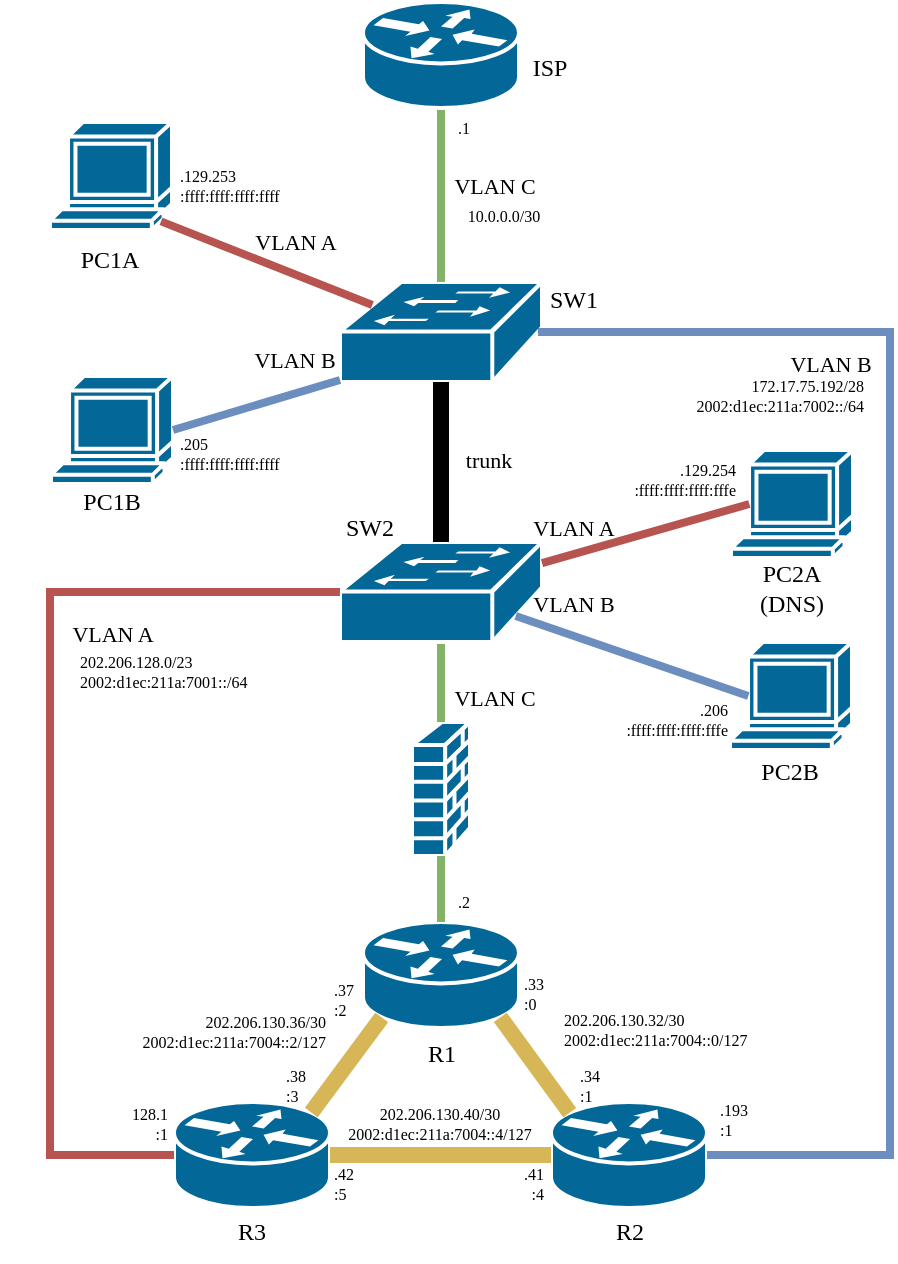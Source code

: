 <mxfile version="24.8.6">
  <diagram name="Page-1" id="UBjkGbZET5Lv1JTolCky">
    <mxGraphModel dx="1434" dy="748" grid="1" gridSize="10" guides="1" tooltips="1" connect="1" arrows="1" fold="1" page="1" pageScale="1" pageWidth="850" pageHeight="1100" math="0" shadow="0">
      <root>
        <mxCell id="0" />
        <mxCell id="1" parent="0" />
        <mxCell id="RO7NXUbX2Oa07JmIQVYZ-1" value="" style="shape=mxgraph.cisco.switches.workgroup_switch;sketch=0;html=1;pointerEvents=1;dashed=0;fillColor=#036897;strokeColor=#ffffff;strokeWidth=2;verticalLabelPosition=bottom;verticalAlign=top;align=center;outlineConnect=0;fontFamily=Iosevka NF;" parent="1" vertex="1">
          <mxGeometry x="375" y="270" width="101" height="50" as="geometry" />
        </mxCell>
        <mxCell id="RO7NXUbX2Oa07JmIQVYZ-2" value="" style="shape=mxgraph.cisco.routers.router;sketch=0;html=1;pointerEvents=1;dashed=0;fillColor=#036897;strokeColor=#ffffff;strokeWidth=2;verticalLabelPosition=bottom;verticalAlign=top;align=center;outlineConnect=0;fontFamily=Iosevka NF;" parent="1" vertex="1">
          <mxGeometry x="386.5" y="590" width="78" height="53" as="geometry" />
        </mxCell>
        <mxCell id="RO7NXUbX2Oa07JmIQVYZ-3" value="" style="shape=mxgraph.cisco.security.firewall;sketch=0;html=1;pointerEvents=1;dashed=0;fillColor=#036897;strokeColor=#ffffff;strokeWidth=2;verticalLabelPosition=bottom;verticalAlign=top;align=center;outlineConnect=0;fontFamily=Iosevka NF;" parent="1" vertex="1">
          <mxGeometry x="411" y="490" width="29" height="67" as="geometry" />
        </mxCell>
        <mxCell id="RO7NXUbX2Oa07JmIQVYZ-4" value="" style="shape=mxgraph.cisco.computers_and_peripherals.terminal;sketch=0;html=1;pointerEvents=1;dashed=0;fillColor=#036897;strokeColor=#ffffff;strokeWidth=2;verticalLabelPosition=bottom;verticalAlign=top;align=center;outlineConnect=0;fontFamily=Iosevka NF;" parent="1" vertex="1">
          <mxGeometry x="230.5" y="317" width="61" height="54" as="geometry" />
        </mxCell>
        <mxCell id="RO7NXUbX2Oa07JmIQVYZ-5" style="edgeStyle=orthogonalEdgeStyle;rounded=0;orthogonalLoop=1;jettySize=auto;html=1;endArrow=none;endFill=0;fillColor=#d5e8d4;strokeColor=#82b366;strokeWidth=4;fontFamily=Iosevka NF;" parent="1" source="RO7NXUbX2Oa07JmIQVYZ-7" target="RO7NXUbX2Oa07JmIQVYZ-3" edge="1">
          <mxGeometry relative="1" as="geometry" />
        </mxCell>
        <mxCell id="RO7NXUbX2Oa07JmIQVYZ-6" value="&lt;div&gt;VLAN C&lt;/div&gt;" style="edgeLabel;html=1;align=center;verticalAlign=middle;resizable=0;points=[];labelBackgroundColor=none;fontFamily=Iosevka NF;" parent="RO7NXUbX2Oa07JmIQVYZ-5" vertex="1" connectable="0">
          <mxGeometry x="0.252" relative="1" as="geometry">
            <mxPoint x="26" y="3" as="offset" />
          </mxGeometry>
        </mxCell>
        <mxCell id="RO7NXUbX2Oa07JmIQVYZ-7" value="" style="shape=mxgraph.cisco.switches.workgroup_switch;sketch=0;html=1;pointerEvents=1;dashed=0;fillColor=#036897;strokeColor=#ffffff;strokeWidth=2;verticalLabelPosition=bottom;verticalAlign=top;align=center;outlineConnect=0;fontFamily=Iosevka NF;" parent="1" vertex="1">
          <mxGeometry x="375" y="400" width="101" height="50" as="geometry" />
        </mxCell>
        <mxCell id="RO7NXUbX2Oa07JmIQVYZ-8" value="" style="shape=mxgraph.cisco.routers.router;sketch=0;html=1;pointerEvents=1;dashed=0;fillColor=#036897;strokeColor=#ffffff;strokeWidth=2;verticalLabelPosition=bottom;verticalAlign=top;align=center;outlineConnect=0;fontFamily=Iosevka NF;" parent="1" vertex="1">
          <mxGeometry x="480.5" y="680" width="78" height="53" as="geometry" />
        </mxCell>
        <mxCell id="RO7NXUbX2Oa07JmIQVYZ-9" value="" style="shape=mxgraph.cisco.routers.router;sketch=0;html=1;pointerEvents=1;dashed=0;fillColor=#036897;strokeColor=#ffffff;strokeWidth=2;verticalLabelPosition=bottom;verticalAlign=top;align=center;outlineConnect=0;fontFamily=Iosevka NF;" parent="1" vertex="1">
          <mxGeometry x="292" y="680" width="78" height="53" as="geometry" />
        </mxCell>
        <mxCell id="RO7NXUbX2Oa07JmIQVYZ-10" value="" style="shape=mxgraph.cisco.computers_and_peripherals.terminal;sketch=0;html=1;pointerEvents=1;dashed=0;fillColor=#036897;strokeColor=#ffffff;strokeWidth=2;verticalLabelPosition=bottom;verticalAlign=top;align=center;outlineConnect=0;fontFamily=Iosevka NF;" parent="1" vertex="1">
          <mxGeometry x="570.5" y="354" width="61" height="54" as="geometry" />
        </mxCell>
        <mxCell id="RO7NXUbX2Oa07JmIQVYZ-11" value="&lt;div&gt;&lt;br&gt;&lt;/div&gt;&lt;div&gt;&lt;br&gt;&lt;/div&gt;" style="shape=mxgraph.cisco.computers_and_peripherals.terminal;sketch=0;html=1;pointerEvents=1;dashed=0;fillColor=#036897;strokeColor=#ffffff;strokeWidth=2;verticalLabelPosition=bottom;verticalAlign=top;align=center;outlineConnect=0;fontFamily=Iosevka NF;" parent="1" vertex="1">
          <mxGeometry x="570" y="450" width="61" height="54" as="geometry" />
        </mxCell>
        <mxCell id="RO7NXUbX2Oa07JmIQVYZ-12" value="" style="shape=mxgraph.cisco.computers_and_peripherals.terminal;sketch=0;html=1;pointerEvents=1;dashed=0;fillColor=#036897;strokeColor=#ffffff;strokeWidth=2;verticalLabelPosition=bottom;verticalAlign=top;align=center;outlineConnect=0;fontFamily=Iosevka NF;" parent="1" vertex="1">
          <mxGeometry x="230" y="190" width="61" height="54" as="geometry" />
        </mxCell>
        <mxCell id="RO7NXUbX2Oa07JmIQVYZ-13" value="" style="endArrow=none;html=1;rounded=0;fillColor=#d5e8d4;strokeColor=#82B366;strokeWidth=4;entryX=0.5;entryY=1;entryDx=0;entryDy=0;entryPerimeter=0;fontFamily=Iosevka NF;" parent="1" source="RO7NXUbX2Oa07JmIQVYZ-1" target="RO7NXUbX2Oa07JmIQVYZ-31" edge="1">
          <mxGeometry width="50" height="50" relative="1" as="geometry">
            <mxPoint x="290" y="460" as="sourcePoint" />
            <mxPoint x="340" y="410" as="targetPoint" />
          </mxGeometry>
        </mxCell>
        <mxCell id="RO7NXUbX2Oa07JmIQVYZ-14" value="&lt;div&gt;VLAN C&lt;/div&gt;" style="edgeLabel;html=1;align=center;verticalAlign=middle;resizable=0;points=[];labelBackgroundColor=none;fontFamily=Iosevka NF;" parent="RO7NXUbX2Oa07JmIQVYZ-13" vertex="1" connectable="0">
          <mxGeometry x="-0.057" y="1" relative="1" as="geometry">
            <mxPoint x="27" y="-7" as="offset" />
          </mxGeometry>
        </mxCell>
        <mxCell id="RO7NXUbX2Oa07JmIQVYZ-15" value="" style="endArrow=none;html=1;rounded=0;fillColor=#dae8fc;strokeColor=#6c8ebf;strokeWidth=4;entryX=0;entryY=0.98;entryDx=0;entryDy=0;entryPerimeter=0;exitX=1;exitY=0.5;exitDx=0;exitDy=0;exitPerimeter=0;fontFamily=Iosevka NF;" parent="1" source="RO7NXUbX2Oa07JmIQVYZ-4" target="RO7NXUbX2Oa07JmIQVYZ-1" edge="1">
          <mxGeometry width="50" height="50" relative="1" as="geometry">
            <mxPoint x="330" y="350" as="sourcePoint" />
            <mxPoint x="380" y="300" as="targetPoint" />
          </mxGeometry>
        </mxCell>
        <mxCell id="RO7NXUbX2Oa07JmIQVYZ-16" value="&lt;div&gt;VLAN B&lt;/div&gt;" style="edgeLabel;html=1;align=center;verticalAlign=middle;resizable=0;points=[];labelBackgroundColor=none;fontFamily=Iosevka NF;" parent="RO7NXUbX2Oa07JmIQVYZ-15" vertex="1" connectable="0">
          <mxGeometry x="-0.093" y="-2" relative="1" as="geometry">
            <mxPoint x="22" y="-26" as="offset" />
          </mxGeometry>
        </mxCell>
        <mxCell id="RO7NXUbX2Oa07JmIQVYZ-17" value="" style="endArrow=none;html=1;rounded=0;strokeWidth=4;fillColor=#f8cecc;strokeColor=#b85450;exitX=0.16;exitY=0.23;exitDx=0;exitDy=0;exitPerimeter=0;entryX=0.91;entryY=0.92;entryDx=0;entryDy=0;entryPerimeter=0;fontFamily=Iosevka NF;" parent="1" source="RO7NXUbX2Oa07JmIQVYZ-1" target="RO7NXUbX2Oa07JmIQVYZ-12" edge="1">
          <mxGeometry width="50" height="50" relative="1" as="geometry">
            <mxPoint x="240" y="270" as="sourcePoint" />
            <mxPoint x="290" y="220" as="targetPoint" />
          </mxGeometry>
        </mxCell>
        <mxCell id="RO7NXUbX2Oa07JmIQVYZ-19" value="" style="endArrow=none;html=1;rounded=0;strokeWidth=8;fontFamily=Iosevka NF;" parent="1" source="RO7NXUbX2Oa07JmIQVYZ-1" target="RO7NXUbX2Oa07JmIQVYZ-7" edge="1">
          <mxGeometry width="50" height="50" relative="1" as="geometry">
            <mxPoint x="510" y="350" as="sourcePoint" />
            <mxPoint x="560" y="300" as="targetPoint" />
          </mxGeometry>
        </mxCell>
        <mxCell id="RO7NXUbX2Oa07JmIQVYZ-20" value="&lt;div&gt;trunk&lt;/div&gt;" style="edgeLabel;html=1;align=center;verticalAlign=middle;resizable=0;points=[];labelBackgroundColor=none;fontFamily=Iosevka NF;" parent="RO7NXUbX2Oa07JmIQVYZ-19" vertex="1" connectable="0">
          <mxGeometry x="-0.21" y="2" relative="1" as="geometry">
            <mxPoint x="21" y="7" as="offset" />
          </mxGeometry>
        </mxCell>
        <mxCell id="RO7NXUbX2Oa07JmIQVYZ-21" value="" style="endArrow=none;html=1;rounded=0;fillColor=#f8cecc;strokeColor=#b85450;strokeWidth=4;entryX=0.15;entryY=0.5;entryDx=0;entryDy=0;entryPerimeter=0;fontFamily=Iosevka NF;" parent="1" source="RO7NXUbX2Oa07JmIQVYZ-7" target="RO7NXUbX2Oa07JmIQVYZ-10" edge="1">
          <mxGeometry width="50" height="50" relative="1" as="geometry">
            <mxPoint x="490" y="440" as="sourcePoint" />
            <mxPoint x="540" y="390" as="targetPoint" />
          </mxGeometry>
        </mxCell>
        <mxCell id="RO7NXUbX2Oa07JmIQVYZ-22" value="" style="endArrow=none;html=1;rounded=0;fillColor=#dae8fc;strokeColor=#6c8ebf;strokeWidth=4;exitX=0.87;exitY=0.74;exitDx=0;exitDy=0;exitPerimeter=0;entryX=0.15;entryY=0.5;entryDx=0;entryDy=0;entryPerimeter=0;fontFamily=Iosevka NF;" parent="1" source="RO7NXUbX2Oa07JmIQVYZ-7" target="RO7NXUbX2Oa07JmIQVYZ-11" edge="1">
          <mxGeometry width="50" height="50" relative="1" as="geometry">
            <mxPoint x="530" y="480" as="sourcePoint" />
            <mxPoint x="580" y="430" as="targetPoint" />
          </mxGeometry>
        </mxCell>
        <mxCell id="RO7NXUbX2Oa07JmIQVYZ-23" value="" style="endArrow=none;html=1;rounded=0;fillColor=#fff2cc;strokeColor=#d6b656;strokeWidth=8;exitX=0.88;exitY=0.1;exitDx=0;exitDy=0;exitPerimeter=0;entryX=0.12;entryY=0.9;entryDx=0;entryDy=0;entryPerimeter=0;fontFamily=Iosevka NF;" parent="1" source="RO7NXUbX2Oa07JmIQVYZ-9" target="RO7NXUbX2Oa07JmIQVYZ-2" edge="1">
          <mxGeometry width="50" height="50" relative="1" as="geometry">
            <mxPoint x="310" y="700" as="sourcePoint" />
            <mxPoint x="360" y="650" as="targetPoint" />
          </mxGeometry>
        </mxCell>
        <mxCell id="RO7NXUbX2Oa07JmIQVYZ-24" value="" style="endArrow=none;html=1;rounded=0;fillColor=#fff2cc;strokeColor=#d6b656;strokeWidth=8;entryX=0.88;entryY=0.9;entryDx=0;entryDy=0;entryPerimeter=0;exitX=0.12;exitY=0.1;exitDx=0;exitDy=0;exitPerimeter=0;fontFamily=Iosevka NF;" parent="1" source="RO7NXUbX2Oa07JmIQVYZ-8" target="RO7NXUbX2Oa07JmIQVYZ-2" edge="1">
          <mxGeometry width="50" height="50" relative="1" as="geometry">
            <mxPoint x="490" y="710" as="sourcePoint" />
            <mxPoint x="540" y="660" as="targetPoint" />
          </mxGeometry>
        </mxCell>
        <mxCell id="RO7NXUbX2Oa07JmIQVYZ-25" value="" style="endArrow=none;html=1;rounded=0;fillColor=#fff2cc;strokeColor=#d6b656;strokeWidth=8;fontFamily=Iosevka NF;" parent="1" source="RO7NXUbX2Oa07JmIQVYZ-9" target="RO7NXUbX2Oa07JmIQVYZ-8" edge="1">
          <mxGeometry width="50" height="50" relative="1" as="geometry">
            <mxPoint x="400" y="770" as="sourcePoint" />
            <mxPoint x="450" y="720" as="targetPoint" />
          </mxGeometry>
        </mxCell>
        <mxCell id="RO7NXUbX2Oa07JmIQVYZ-26" style="rounded=0;orthogonalLoop=1;jettySize=auto;html=1;entryX=1;entryY=0.5;entryDx=0;entryDy=0;entryPerimeter=0;endArrow=none;endFill=0;edgeStyle=orthogonalEdgeStyle;fillColor=#dae8fc;strokeColor=#6c8ebf;strokeWidth=4;exitX=0.98;exitY=0.5;exitDx=0;exitDy=0;exitPerimeter=0;fontFamily=Iosevka NF;" parent="1" source="RO7NXUbX2Oa07JmIQVYZ-1" target="RO7NXUbX2Oa07JmIQVYZ-8" edge="1">
          <mxGeometry relative="1" as="geometry">
            <Array as="points">
              <mxPoint x="650" y="295" />
              <mxPoint x="650" y="706" />
            </Array>
          </mxGeometry>
        </mxCell>
        <mxCell id="RO7NXUbX2Oa07JmIQVYZ-27" value="&lt;div&gt;VLAN B&lt;/div&gt;" style="edgeLabel;html=1;align=center;verticalAlign=middle;resizable=0;points=[];labelBackgroundColor=none;fontFamily=Iosevka NF;" parent="RO7NXUbX2Oa07JmIQVYZ-26" vertex="1" connectable="0">
          <mxGeometry x="0.241" y="-1" relative="1" as="geometry">
            <mxPoint x="-29" y="-230" as="offset" />
          </mxGeometry>
        </mxCell>
        <mxCell id="RO7NXUbX2Oa07JmIQVYZ-28" style="edgeStyle=orthogonalEdgeStyle;rounded=0;orthogonalLoop=1;jettySize=auto;html=1;fillColor=#f8cecc;strokeColor=#b85450;endArrow=none;endFill=0;strokeWidth=4;fontFamily=Iosevka NF;entryX=0;entryY=0.5;entryDx=0;entryDy=0;entryPerimeter=0;" parent="1" source="RO7NXUbX2Oa07JmIQVYZ-7" target="RO7NXUbX2Oa07JmIQVYZ-9" edge="1">
          <mxGeometry relative="1" as="geometry">
            <Array as="points">
              <mxPoint x="230" y="425" />
              <mxPoint x="230" y="706" />
            </Array>
            <mxPoint x="292" y="707" as="targetPoint" />
          </mxGeometry>
        </mxCell>
        <mxCell id="RO7NXUbX2Oa07JmIQVYZ-29" value="&lt;div&gt;VLAN A&lt;/div&gt;" style="edgeLabel;html=1;align=center;verticalAlign=middle;resizable=0;points=[];labelBackgroundColor=none;fontFamily=Iosevka NF;" parent="RO7NXUbX2Oa07JmIQVYZ-28" vertex="1" connectable="0">
          <mxGeometry x="0.071" y="2" relative="1" as="geometry">
            <mxPoint x="29" y="-96" as="offset" />
          </mxGeometry>
        </mxCell>
        <mxCell id="RO7NXUbX2Oa07JmIQVYZ-30" style="edgeStyle=orthogonalEdgeStyle;rounded=0;orthogonalLoop=1;jettySize=auto;html=1;entryX=0.5;entryY=0;entryDx=0;entryDy=0;entryPerimeter=0;endArrow=none;endFill=0;fillColor=#d5e8d4;strokeColor=#82b366;strokeWidth=4;fontFamily=Iosevka NF;" parent="1" source="RO7NXUbX2Oa07JmIQVYZ-3" target="RO7NXUbX2Oa07JmIQVYZ-2" edge="1">
          <mxGeometry relative="1" as="geometry" />
        </mxCell>
        <mxCell id="RO7NXUbX2Oa07JmIQVYZ-31" value="" style="shape=mxgraph.cisco.routers.router;sketch=0;html=1;pointerEvents=1;dashed=0;fillColor=#036897;strokeColor=#ffffff;strokeWidth=2;verticalLabelPosition=bottom;verticalAlign=top;align=center;outlineConnect=0;fontFamily=Iosevka NF;" parent="1" vertex="1">
          <mxGeometry x="386.5" y="130" width="78" height="53" as="geometry" />
        </mxCell>
        <mxCell id="RO7NXUbX2Oa07JmIQVYZ-32" value="&lt;div&gt;PC1A&lt;/div&gt;" style="text;html=1;align=center;verticalAlign=middle;whiteSpace=wrap;rounded=0;fontFamily=Iosevka NF;" parent="1" vertex="1">
          <mxGeometry x="230" y="244" width="60" height="30" as="geometry" />
        </mxCell>
        <mxCell id="RO7NXUbX2Oa07JmIQVYZ-33" value="&lt;div&gt;PC1B&lt;/div&gt;" style="text;html=1;align=center;verticalAlign=middle;whiteSpace=wrap;rounded=0;fontFamily=Iosevka NF;" parent="1" vertex="1">
          <mxGeometry x="230.5" y="365" width="60" height="30" as="geometry" />
        </mxCell>
        <mxCell id="RO7NXUbX2Oa07JmIQVYZ-34" value="&lt;p style=&quot;line-height: 120%;&quot;&gt;&lt;/p&gt;&lt;div&gt;ISP&lt;/div&gt;" style="text;html=1;align=center;verticalAlign=middle;whiteSpace=wrap;rounded=0;fontFamily=Iosevka NF;" parent="1" vertex="1">
          <mxGeometry x="450" y="141.5" width="60" height="30" as="geometry" />
        </mxCell>
        <mxCell id="RO7NXUbX2Oa07JmIQVYZ-35" value="&lt;div&gt;SW1&lt;/div&gt;" style="text;html=1;align=center;verticalAlign=middle;whiteSpace=wrap;rounded=0;fontFamily=Iosevka NF;" parent="1" vertex="1">
          <mxGeometry x="462" y="264" width="60" height="30" as="geometry" />
        </mxCell>
        <mxCell id="RO7NXUbX2Oa07JmIQVYZ-36" value="&lt;div&gt;SW2&lt;/div&gt;" style="text;html=1;align=center;verticalAlign=middle;whiteSpace=wrap;rounded=0;fontFamily=Iosevka NF;" parent="1" vertex="1">
          <mxGeometry x="360" y="378" width="60" height="30" as="geometry" />
        </mxCell>
        <mxCell id="RO7NXUbX2Oa07JmIQVYZ-37" value="&lt;div&gt;PC2A&lt;br&gt;(DNS)&lt;br&gt;&lt;/div&gt;" style="text;html=1;align=center;verticalAlign=middle;whiteSpace=wrap;rounded=0;fontFamily=Iosevka NF;" parent="1" vertex="1">
          <mxGeometry x="570.5" y="408" width="60" height="30" as="geometry" />
        </mxCell>
        <mxCell id="RO7NXUbX2Oa07JmIQVYZ-38" value="&lt;div&gt;PC2B&lt;/div&gt;" style="text;html=1;align=center;verticalAlign=middle;whiteSpace=wrap;rounded=0;fontFamily=Iosevka NF;" parent="1" vertex="1">
          <mxGeometry x="570" y="500" width="60" height="30" as="geometry" />
        </mxCell>
        <mxCell id="RO7NXUbX2Oa07JmIQVYZ-41" value="&lt;div&gt;R1&lt;/div&gt;" style="text;html=1;align=center;verticalAlign=middle;whiteSpace=wrap;rounded=0;fontFamily=Iosevka NF;" parent="1" vertex="1">
          <mxGeometry x="395.5" y="641" width="60" height="30" as="geometry" />
        </mxCell>
        <mxCell id="RO7NXUbX2Oa07JmIQVYZ-42" value="&lt;div&gt;R3&lt;br&gt;&lt;/div&gt;" style="text;html=1;align=center;verticalAlign=middle;whiteSpace=wrap;rounded=0;fontFamily=Iosevka NF;" parent="1" vertex="1">
          <mxGeometry x="301" y="730" width="60" height="30" as="geometry" />
        </mxCell>
        <mxCell id="RO7NXUbX2Oa07JmIQVYZ-43" value="&lt;div&gt;R2&lt;br&gt;&lt;/div&gt;" style="text;html=1;align=center;verticalAlign=middle;whiteSpace=wrap;rounded=0;fontFamily=Iosevka NF;" parent="1" vertex="1">
          <mxGeometry x="489.5" y="730" width="60" height="30" as="geometry" />
        </mxCell>
        <mxCell id="RO7NXUbX2Oa07JmIQVYZ-45" value="&lt;div style=&quot;font-size: 11px;&quot;&gt;&lt;font style=&quot;font-size: 8px;&quot;&gt;.1&lt;/font&gt;&lt;/div&gt;" style="text;html=1;align=center;verticalAlign=middle;whiteSpace=wrap;rounded=0;fontFamily=Iosevka NF;" parent="1" vertex="1">
          <mxGeometry x="406.5" y="177" width="60" height="30" as="geometry" />
        </mxCell>
        <mxCell id="RO7NXUbX2Oa07JmIQVYZ-47" value="&lt;div align=&quot;left&quot;&gt;&lt;div style=&quot;font-size: 8px;&quot;&gt;&lt;font style=&quot;font-size: 8px;&quot;&gt;.129.253&lt;br&gt;:ffff:ffff:ffff:ffff&lt;/font&gt;&lt;/div&gt;&lt;/div&gt;" style="text;html=1;align=left;verticalAlign=middle;whiteSpace=wrap;rounded=0;fontFamily=Iosevka NF;" parent="1" vertex="1">
          <mxGeometry x="293" y="207" width="150" height="30" as="geometry" />
        </mxCell>
        <mxCell id="RO7NXUbX2Oa07JmIQVYZ-52" value="&lt;div style=&quot;font-size: 10px;&quot;&gt;&lt;font style=&quot;font-size: 8px;&quot;&gt;.2&lt;/font&gt;&lt;/div&gt;" style="text;html=1;align=center;verticalAlign=middle;whiteSpace=wrap;rounded=0;fontFamily=Iosevka NF;" parent="1" vertex="1">
          <mxGeometry x="406.5" y="564" width="60" height="30" as="geometry" />
        </mxCell>
        <mxCell id="RO7NXUbX2Oa07JmIQVYZ-53" value="&lt;div align=&quot;right&quot;&gt;&lt;div style=&quot;font-size: 8px;&quot;&gt;&lt;font style=&quot;font-size: 8px;&quot;&gt;.129.254&lt;br&gt;&lt;font style=&quot;font-size: 8px;&quot;&gt;:ffff:ffff:ffff:fffe&lt;/font&gt;&lt;/font&gt;&lt;/div&gt;&lt;/div&gt;" style="text;html=1;align=right;verticalAlign=middle;whiteSpace=wrap;rounded=0;fontFamily=Iosevka NF;" parent="1" vertex="1">
          <mxGeometry x="490" y="354" width="85" height="30" as="geometry" />
        </mxCell>
        <mxCell id="RO7NXUbX2Oa07JmIQVYZ-54" value="&lt;div align=&quot;left&quot;&gt;&lt;div style=&quot;font-size: 8px;&quot;&gt;&lt;font style=&quot;font-size: 8px;&quot;&gt;.205&lt;br&gt;&lt;/font&gt;&lt;font style=&quot;font-size: 8px;&quot;&gt;:ffff:ffff:ffff:ffff&lt;/font&gt;&lt;/div&gt;&lt;/div&gt;" style="text;html=1;align=left;verticalAlign=middle;whiteSpace=wrap;rounded=0;fontFamily=Iosevka NF;" parent="1" vertex="1">
          <mxGeometry x="293" y="341" width="154" height="30" as="geometry" />
        </mxCell>
        <mxCell id="RO7NXUbX2Oa07JmIQVYZ-55" value="&lt;div align=&quot;right&quot;&gt;&lt;div style=&quot;font-size: 8px;&quot;&gt;&lt;font style=&quot;font-size: 8px;&quot;&gt;.206&lt;br&gt;:ffff:ffff:ffff:fffe&lt;/font&gt;&lt;/div&gt;&lt;/div&gt;" style="text;html=1;align=right;verticalAlign=middle;whiteSpace=wrap;rounded=0;fontFamily=Iosevka NF;" parent="1" vertex="1">
          <mxGeometry x="480" y="474" width="91" height="30" as="geometry" />
        </mxCell>
        <mxCell id="RO7NXUbX2Oa07JmIQVYZ-56" value="&lt;div align=&quot;right&quot;&gt;&lt;font style=&quot;font-size: 8px;&quot;&gt;128.1&lt;/font&gt;&lt;br&gt;&lt;/div&gt;&lt;div align=&quot;right&quot; style=&quot;font-size: 8px;&quot;&gt;&lt;div&gt;&lt;font style=&quot;font-size: 8px;&quot;&gt;:1&lt;/font&gt;&lt;/div&gt;&lt;/div&gt;" style="text;html=1;align=right;verticalAlign=middle;whiteSpace=wrap;rounded=0;fontFamily=Iosevka NF;" parent="1" vertex="1">
          <mxGeometry x="205" y="674" width="86" height="30" as="geometry" />
        </mxCell>
        <mxCell id="RO7NXUbX2Oa07JmIQVYZ-57" value="&lt;div align=&quot;left&quot;&gt;&lt;div style=&quot;font-size: 8px;&quot;&gt;&lt;font style=&quot;font-size: 8px;&quot;&gt;.193&lt;br&gt;:1&lt;/font&gt;&lt;/div&gt;&lt;/div&gt;" style="text;html=1;align=left;verticalAlign=middle;whiteSpace=wrap;rounded=0;fontFamily=Iosevka NF;" parent="1" vertex="1">
          <mxGeometry x="563" y="674" width="76" height="30" as="geometry" />
        </mxCell>
        <mxCell id="RO7NXUbX2Oa07JmIQVYZ-58" value="&lt;div align=&quot;left&quot;&gt;&lt;div style=&quot;font-size: 8px;&quot;&gt;&lt;font style=&quot;font-size: 8px;&quot;&gt;.33&lt;br&gt;:0&lt;/font&gt;&lt;/div&gt;&lt;/div&gt;" style="text;html=1;align=left;verticalAlign=middle;whiteSpace=wrap;rounded=0;fontFamily=Iosevka NF;" parent="1" vertex="1">
          <mxGeometry x="464.5" y="611" width="89" height="30" as="geometry" />
        </mxCell>
        <mxCell id="RO7NXUbX2Oa07JmIQVYZ-59" value="&lt;div align=&quot;left&quot;&gt;&lt;div style=&quot;font-size: 8px;&quot;&gt;&lt;font style=&quot;font-size: 8px;&quot;&gt;.34&lt;br&gt;:1&lt;/font&gt;&lt;/div&gt;&lt;/div&gt;" style="text;html=1;align=left;verticalAlign=middle;whiteSpace=wrap;rounded=0;fontFamily=Iosevka NF;" parent="1" vertex="1">
          <mxGeometry x="492.5" y="657" width="80" height="30" as="geometry" />
        </mxCell>
        <mxCell id="RO7NXUbX2Oa07JmIQVYZ-61" value="&lt;div align=&quot;left&quot;&gt;&lt;div style=&quot;font-size: 8px;&quot;&gt;&lt;font style=&quot;font-size: 8px;&quot;&gt;.37&lt;br&gt;:2&lt;/font&gt;&lt;/div&gt;&lt;/div&gt;" style="text;html=1;align=left;verticalAlign=middle;whiteSpace=wrap;rounded=0;fontFamily=Iosevka NF;" parent="1" vertex="1">
          <mxGeometry x="370" y="614" width="110" height="30" as="geometry" />
        </mxCell>
        <mxCell id="RO7NXUbX2Oa07JmIQVYZ-62" value="&lt;div align=&quot;right&quot; style=&quot;font-size: 8px;&quot;&gt;&lt;div&gt;&lt;font face=&quot;Iosevka NF&quot; style=&quot;font-size: 8px;&quot;&gt;202.206.130.36/30&lt;/font&gt;&lt;/div&gt;&lt;div&gt;&lt;font face=&quot;Iosevka NF&quot; style=&quot;font-size: 8px;&quot;&gt;2002:d1ec:211a&lt;/font&gt;&lt;font face=&quot;Iosevka NF&quot; style=&quot;font-size: 8px;&quot;&gt;:7004::2/127&lt;/font&gt;&lt;/div&gt;&lt;/div&gt;" style="text;html=1;align=right;verticalAlign=middle;whiteSpace=wrap;rounded=0;fontFamily=Iosevka NF;" parent="1" vertex="1">
          <mxGeometry x="265" y="630" width="105" height="30" as="geometry" />
        </mxCell>
        <mxCell id="RO7NXUbX2Oa07JmIQVYZ-63" value="&lt;div align=&quot;left&quot;&gt;&lt;div style=&quot;font-size: 8px;&quot;&gt;&lt;font style=&quot;font-size: 8px;&quot;&gt;.42&lt;br&gt;&lt;/font&gt;&lt;font style=&quot;font-size: 8px;&quot;&gt;:5&lt;/font&gt;&lt;/div&gt;&lt;/div&gt;" style="text;html=1;align=left;verticalAlign=middle;whiteSpace=wrap;rounded=0;fontFamily=Iosevka NF;" parent="1" vertex="1">
          <mxGeometry x="370" y="706" width="84.5" height="30" as="geometry" />
        </mxCell>
        <mxCell id="RO7NXUbX2Oa07JmIQVYZ-64" value="&lt;div align=&quot;center&quot;&gt;&lt;div style=&quot;font-size: 8px;&quot;&gt;&lt;font style=&quot;font-size: 8px;&quot;&gt;202.206.130.40/30&lt;br&gt;&lt;/font&gt;&lt;font face=&quot;Iosevka NF&quot; style=&quot;font-size: 8px;&quot;&gt;2002:d1ec:211a&lt;/font&gt;&lt;font style=&quot;font-size: 8px;&quot;&gt;:7004::4/127&lt;/font&gt;&lt;/div&gt;&lt;/div&gt;" style="text;html=1;align=center;verticalAlign=middle;whiteSpace=wrap;rounded=0;fontFamily=Iosevka NF;" parent="1" vertex="1">
          <mxGeometry x="369" y="676" width="111.5" height="30" as="geometry" />
        </mxCell>
        <mxCell id="BK9cLqnJiO6fg_s2xHKW-3" value="&lt;pre style=&quot;font-size: 8px;&quot;&gt;&lt;font face=&quot;Iosevka NF&quot; style=&quot;font-size: 8px;&quot;&gt;202.206.130.32/30&lt;br&gt;&lt;/font&gt;&lt;font face=&quot;Iosevka NF&quot; style=&quot;font-size: 8px;&quot;&gt;2002:d1ec:211a&lt;/font&gt;&lt;font face=&quot;Iosevka NF&quot; style=&quot;font-size: 8px;&quot;&gt;:7004::0/127&lt;/font&gt;&lt;font face=&quot;Iosevka NF&quot; style=&quot;font-size: 8px;&quot;&gt;&lt;br&gt;&lt;/font&gt;&lt;/pre&gt;" style="text;whiteSpace=wrap;html=1;" vertex="1" parent="1">
          <mxGeometry x="485" y="620" width="135" height="40" as="geometry" />
        </mxCell>
        <mxCell id="BK9cLqnJiO6fg_s2xHKW-4" value="&lt;div align=&quot;left&quot;&gt;&lt;div style=&quot;font-size: 8px;&quot;&gt;&lt;font style=&quot;font-size: 8px;&quot;&gt;.38&lt;br&gt;:3&lt;/font&gt;&lt;/div&gt;&lt;/div&gt;" style="text;html=1;align=left;verticalAlign=middle;whiteSpace=wrap;rounded=0;fontFamily=Iosevka NF;" vertex="1" parent="1">
          <mxGeometry x="345.5" y="657" width="110" height="30" as="geometry" />
        </mxCell>
        <mxCell id="BK9cLqnJiO6fg_s2xHKW-5" value="&lt;div align=&quot;right&quot;&gt;&lt;div style=&quot;font-size: 8px;&quot;&gt;&lt;font style=&quot;font-size: 8px;&quot;&gt;.41&lt;br&gt;&lt;/font&gt;&lt;font style=&quot;font-size: 8px;&quot;&gt;:4&lt;/font&gt;&lt;/div&gt;&lt;/div&gt;" style="text;html=1;align=right;verticalAlign=middle;whiteSpace=wrap;rounded=0;fontFamily=Iosevka NF;" vertex="1" parent="1">
          <mxGeometry x="394.25" y="706" width="84.5" height="30" as="geometry" />
        </mxCell>
        <mxCell id="BK9cLqnJiO6fg_s2xHKW-7" value="&lt;div align=&quot;right&quot;&gt;&lt;div style=&quot;font-size: 8px;&quot;&gt;&lt;font style=&quot;font-size: 8px;&quot;&gt;172.17.75.192/28&lt;br&gt;&lt;/font&gt;&lt;font style=&quot;font-size: 8px;&quot;&gt;2002:d1ec:211a&lt;/font&gt;&lt;font style=&quot;font-size: 8px;&quot;&gt;:7002::/64&lt;/font&gt;&lt;/div&gt;&lt;/div&gt;" style="text;html=1;align=right;verticalAlign=middle;whiteSpace=wrap;rounded=0;fontFamily=Iosevka NF;" vertex="1" parent="1">
          <mxGeometry x="485" y="312" width="154" height="30" as="geometry" />
        </mxCell>
        <mxCell id="BK9cLqnJiO6fg_s2xHKW-9" value="&lt;div style=&quot;font-size: 8px;&quot; align=&quot;left&quot;&gt;&lt;div&gt;&lt;font style=&quot;font-size: 8px;&quot;&gt;202.206.128.0/23&lt;br&gt;2002:d1ec:211a:7001::/64&lt;/font&gt;&lt;/div&gt;&lt;/div&gt;" style="text;html=1;align=left;verticalAlign=middle;whiteSpace=wrap;rounded=0;fontFamily=Iosevka NF;" vertex="1" parent="1">
          <mxGeometry x="242.5" y="450" width="150" height="30" as="geometry" />
        </mxCell>
        <mxCell id="BK9cLqnJiO6fg_s2xHKW-11" value="&lt;div style=&quot;font-size: 11px;&quot;&gt;&lt;font style=&quot;font-size: 8px;&quot;&gt;10.0.0.0/30&lt;/font&gt;&lt;/div&gt;" style="text;html=1;align=center;verticalAlign=middle;whiteSpace=wrap;rounded=0;fontFamily=Iosevka NF;" vertex="1" parent="1">
          <mxGeometry x="427" y="221" width="60" height="30" as="geometry" />
        </mxCell>
        <mxCell id="BK9cLqnJiO6fg_s2xHKW-15" value="&lt;pre style=&quot;font-size: 11px;&quot;&gt;&lt;font style=&quot;font-size: 11px;&quot; face=&quot;Iosevka NF&quot;&gt;VLAN A&lt;/font&gt;&lt;/pre&gt;" style="text;html=1;align=center;verticalAlign=middle;whiteSpace=wrap;rounded=0;" vertex="1" parent="1">
          <mxGeometry x="323" y="235" width="60" height="30" as="geometry" />
        </mxCell>
        <mxCell id="BK9cLqnJiO6fg_s2xHKW-16" value="&lt;pre style=&quot;font-size: 11px;&quot;&gt;&lt;font style=&quot;font-size: 11px;&quot; face=&quot;Iosevka NF&quot;&gt;VLAN A&lt;/font&gt;&lt;/pre&gt;" style="text;html=1;align=center;verticalAlign=middle;whiteSpace=wrap;rounded=0;" vertex="1" parent="1">
          <mxGeometry x="462" y="378" width="60" height="30" as="geometry" />
        </mxCell>
        <mxCell id="BK9cLqnJiO6fg_s2xHKW-17" value="&lt;pre style=&quot;font-size: 11px;&quot;&gt;&lt;font style=&quot;font-size: 11px;&quot; face=&quot;Iosevka NF&quot;&gt;VLAN B&lt;/font&gt;&lt;/pre&gt;" style="text;html=1;align=center;verticalAlign=middle;whiteSpace=wrap;rounded=0;" vertex="1" parent="1">
          <mxGeometry x="462" y="416" width="60" height="30" as="geometry" />
        </mxCell>
      </root>
    </mxGraphModel>
  </diagram>
</mxfile>
